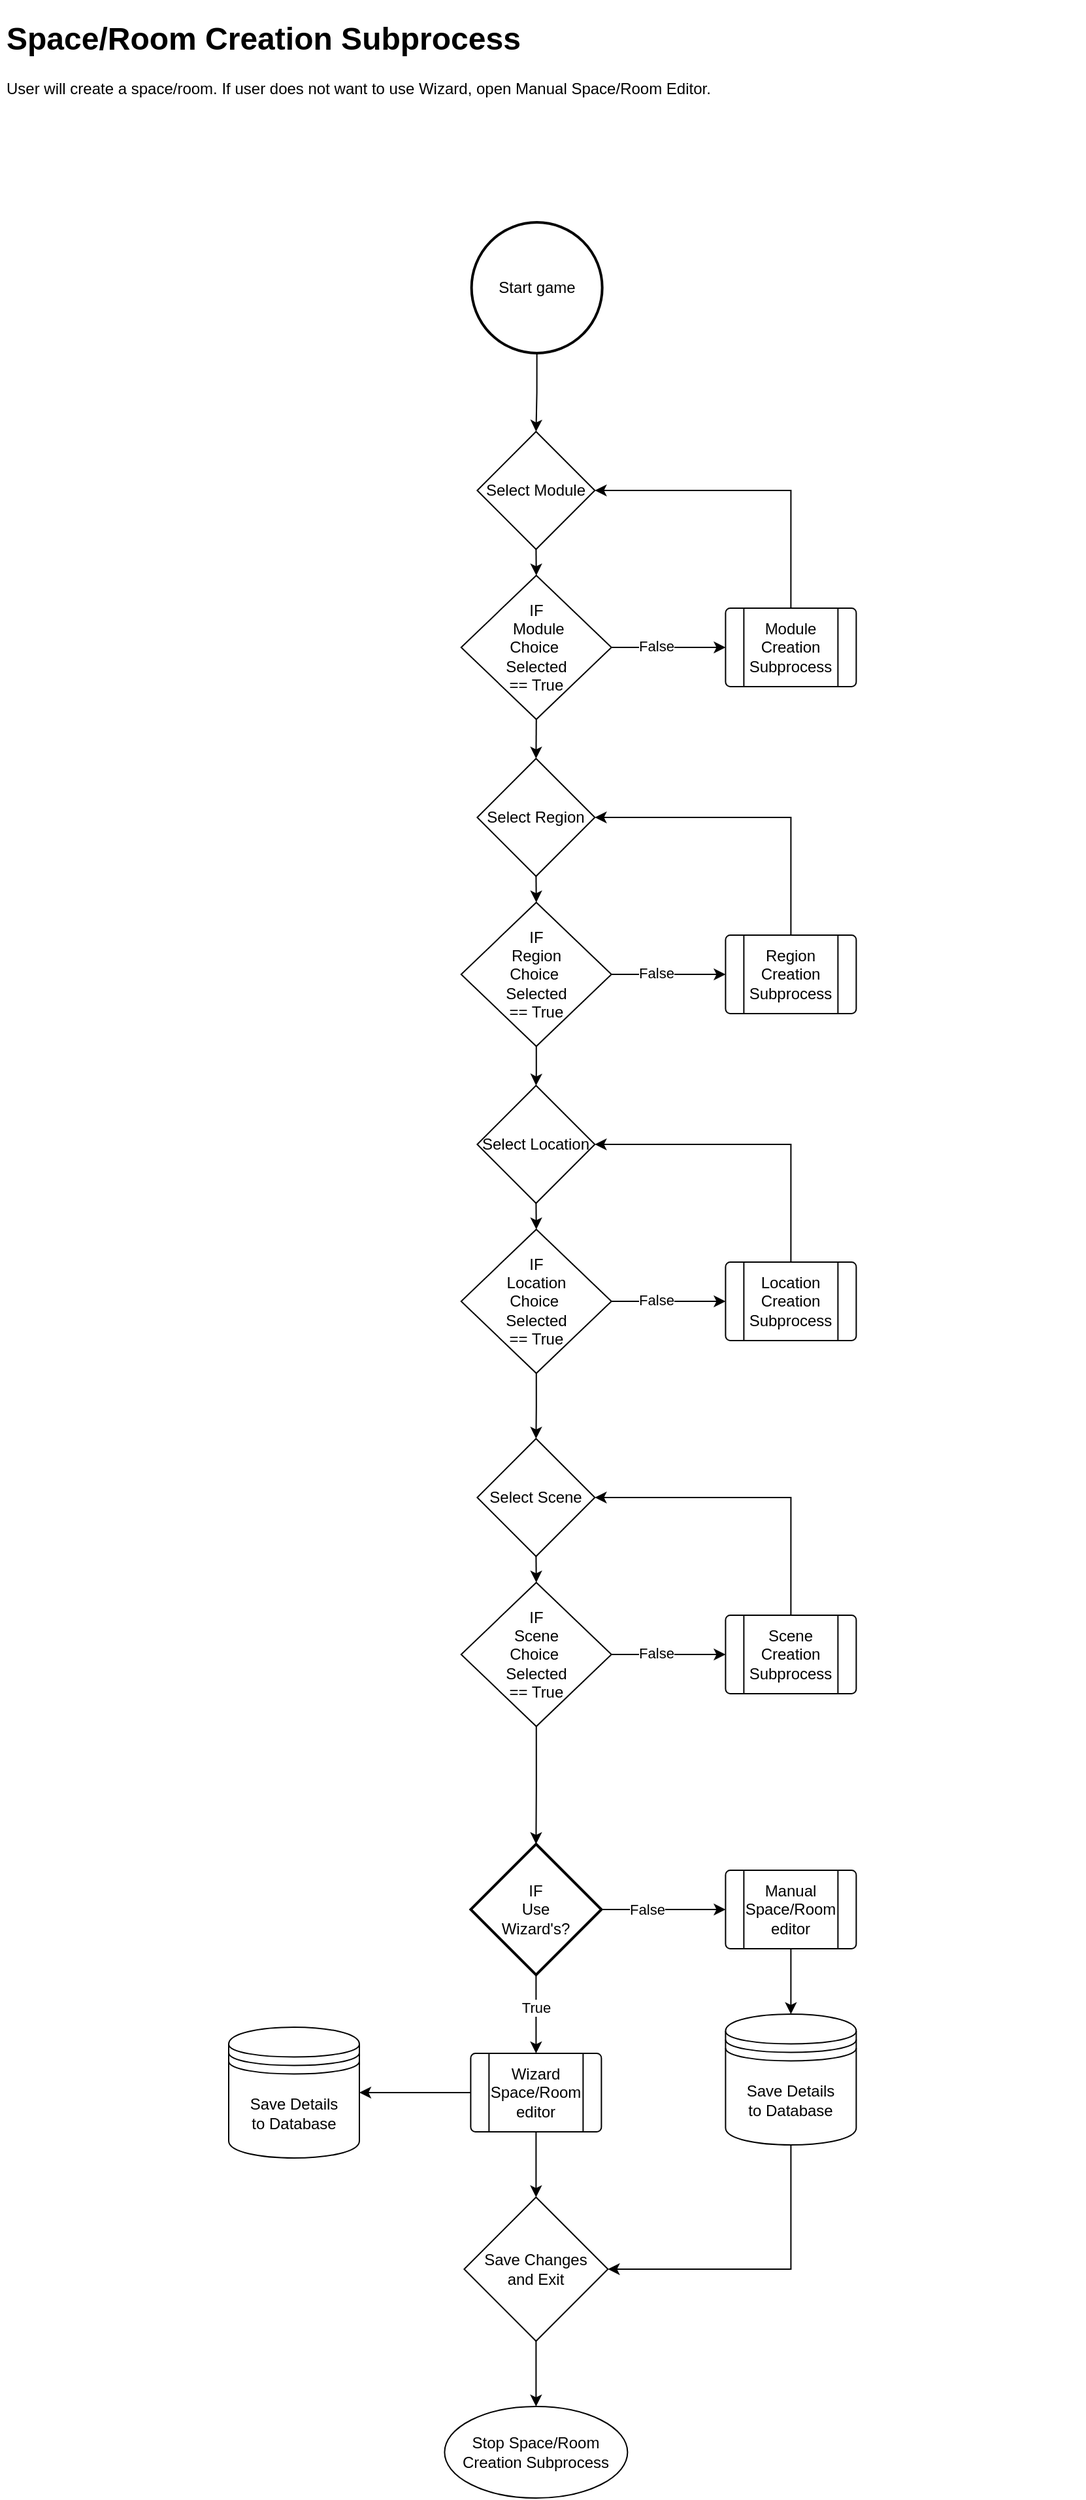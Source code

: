 <mxfile version="20.6.2" type="device"><diagram id="LsEVZn2ywElqt6WwXoec" name="Page-1"><mxGraphModel dx="1648" dy="820" grid="1" gridSize="10" guides="1" tooltips="1" connect="1" arrows="1" fold="1" page="1" pageScale="1" pageWidth="850" pageHeight="1100" math="0" shadow="0"><root><mxCell id="0"/><mxCell id="1" parent="0"/><mxCell id="-o6FsmoWaLKLcn_PNSE_-2" style="edgeStyle=orthogonalEdgeStyle;rounded=0;orthogonalLoop=1;jettySize=auto;html=1;exitX=0.5;exitY=1;exitDx=0;exitDy=0;exitPerimeter=0;entryX=0.5;entryY=0;entryDx=0;entryDy=0;" parent="1" source="-5vSoh6XbHN2hPACiJxj-1" target="-5vSoh6XbHN2hPACiJxj-4" edge="1"><mxGeometry relative="1" as="geometry"><mxPoint x="420.82" y="310" as="targetPoint"/></mxGeometry></mxCell><mxCell id="-5vSoh6XbHN2hPACiJxj-1" value="Start game" style="strokeWidth=2;html=1;shape=mxgraph.flowchart.start_2;whiteSpace=wrap;" parent="1" vertex="1"><mxGeometry x="370.82" y="170" width="100" height="100" as="geometry"/></mxCell><mxCell id="-o6FsmoWaLKLcn_PNSE_-11" style="edgeStyle=orthogonalEdgeStyle;rounded=0;orthogonalLoop=1;jettySize=auto;html=1;exitX=0.5;exitY=1;exitDx=0;exitDy=0;entryX=0.5;entryY=0;entryDx=0;entryDy=0;" parent="1" source="-5vSoh6XbHN2hPACiJxj-4" target="-o6FsmoWaLKLcn_PNSE_-10" edge="1"><mxGeometry relative="1" as="geometry"/></mxCell><mxCell id="-5vSoh6XbHN2hPACiJxj-4" value="Select Module" style="rhombus;whiteSpace=wrap;html=1;" parent="1" vertex="1"><mxGeometry x="375.19" y="330" width="90" height="90" as="geometry"/></mxCell><mxCell id="-o6FsmoWaLKLcn_PNSE_-15" style="edgeStyle=orthogonalEdgeStyle;rounded=0;orthogonalLoop=1;jettySize=auto;html=1;exitX=1;exitY=0.5;exitDx=0;exitDy=0;entryX=0;entryY=0.5;entryDx=0;entryDy=0;" parent="1" source="-o6FsmoWaLKLcn_PNSE_-10" target="-o6FsmoWaLKLcn_PNSE_-18" edge="1"><mxGeometry relative="1" as="geometry"><mxPoint x="585.19" y="494.941" as="targetPoint"/></mxGeometry></mxCell><mxCell id="-o6FsmoWaLKLcn_PNSE_-16" value="False" style="edgeLabel;html=1;align=center;verticalAlign=middle;resizable=0;points=[];" parent="-o6FsmoWaLKLcn_PNSE_-15" vertex="1" connectable="0"><mxGeometry x="-0.222" y="1" relative="1" as="geometry"><mxPoint as="offset"/></mxGeometry></mxCell><mxCell id="1-yc-NqU7wOAyaZ7Q4Mz-15" style="edgeStyle=orthogonalEdgeStyle;rounded=0;orthogonalLoop=1;jettySize=auto;html=1;exitX=0.5;exitY=1;exitDx=0;exitDy=0;entryX=0.5;entryY=0;entryDx=0;entryDy=0;" parent="1" source="-o6FsmoWaLKLcn_PNSE_-10" target="1-yc-NqU7wOAyaZ7Q4Mz-2" edge="1"><mxGeometry relative="1" as="geometry"/></mxCell><mxCell id="-o6FsmoWaLKLcn_PNSE_-10" value="IF&lt;br&gt;&amp;nbsp;Module&lt;br&gt;Choice&amp;nbsp;&lt;br&gt;Selected&lt;br&gt;== True" style="rhombus;whiteSpace=wrap;html=1;" parent="1" vertex="1"><mxGeometry x="362.88" y="440" width="115" height="110" as="geometry"/></mxCell><mxCell id="-o6FsmoWaLKLcn_PNSE_-20" style="edgeStyle=orthogonalEdgeStyle;rounded=0;orthogonalLoop=1;jettySize=auto;html=1;exitX=0.5;exitY=0;exitDx=0;exitDy=0;entryX=1;entryY=0.5;entryDx=0;entryDy=0;" parent="1" source="-o6FsmoWaLKLcn_PNSE_-18" target="-5vSoh6XbHN2hPACiJxj-4" edge="1"><mxGeometry relative="1" as="geometry"/></mxCell><mxCell id="-o6FsmoWaLKLcn_PNSE_-18" value="Module&lt;br&gt;Creation&lt;br&gt;Subprocess" style="verticalLabelPosition=middle;verticalAlign=middle;html=1;shape=process;whiteSpace=wrap;rounded=1;size=0.14;arcSize=6;labelPosition=center;align=center;" parent="1" vertex="1"><mxGeometry x="565.19" y="465" width="100" height="60" as="geometry"/></mxCell><mxCell id="1-yc-NqU7wOAyaZ7Q4Mz-1" style="edgeStyle=orthogonalEdgeStyle;rounded=0;orthogonalLoop=1;jettySize=auto;html=1;exitX=0.5;exitY=1;exitDx=0;exitDy=0;entryX=0.5;entryY=0;entryDx=0;entryDy=0;" parent="1" source="1-yc-NqU7wOAyaZ7Q4Mz-2" target="1-yc-NqU7wOAyaZ7Q4Mz-5" edge="1"><mxGeometry relative="1" as="geometry"/></mxCell><mxCell id="1-yc-NqU7wOAyaZ7Q4Mz-2" value="Select Region" style="rhombus;whiteSpace=wrap;html=1;" parent="1" vertex="1"><mxGeometry x="375.19" y="580" width="90" height="90" as="geometry"/></mxCell><mxCell id="1-yc-NqU7wOAyaZ7Q4Mz-3" style="edgeStyle=orthogonalEdgeStyle;rounded=0;orthogonalLoop=1;jettySize=auto;html=1;exitX=1;exitY=0.5;exitDx=0;exitDy=0;entryX=0;entryY=0.5;entryDx=0;entryDy=0;" parent="1" source="1-yc-NqU7wOAyaZ7Q4Mz-5" target="1-yc-NqU7wOAyaZ7Q4Mz-7" edge="1"><mxGeometry relative="1" as="geometry"><mxPoint x="585.19" y="744.941" as="targetPoint"/></mxGeometry></mxCell><mxCell id="1-yc-NqU7wOAyaZ7Q4Mz-4" value="False" style="edgeLabel;html=1;align=center;verticalAlign=middle;resizable=0;points=[];" parent="1-yc-NqU7wOAyaZ7Q4Mz-3" vertex="1" connectable="0"><mxGeometry x="-0.222" y="1" relative="1" as="geometry"><mxPoint as="offset"/></mxGeometry></mxCell><mxCell id="1-yc-NqU7wOAyaZ7Q4Mz-16" style="edgeStyle=orthogonalEdgeStyle;rounded=0;orthogonalLoop=1;jettySize=auto;html=1;exitX=0.5;exitY=1;exitDx=0;exitDy=0;" parent="1" source="1-yc-NqU7wOAyaZ7Q4Mz-5" target="1-yc-NqU7wOAyaZ7Q4Mz-9" edge="1"><mxGeometry relative="1" as="geometry"/></mxCell><mxCell id="1-yc-NqU7wOAyaZ7Q4Mz-5" value="IF&lt;br&gt;Region&lt;br&gt;Choice&amp;nbsp;&lt;br&gt;Selected&lt;br&gt;== True" style="rhombus;whiteSpace=wrap;html=1;" parent="1" vertex="1"><mxGeometry x="362.88" y="690" width="115" height="110" as="geometry"/></mxCell><mxCell id="1-yc-NqU7wOAyaZ7Q4Mz-6" style="edgeStyle=orthogonalEdgeStyle;rounded=0;orthogonalLoop=1;jettySize=auto;html=1;exitX=0.5;exitY=0;exitDx=0;exitDy=0;entryX=1;entryY=0.5;entryDx=0;entryDy=0;" parent="1" source="1-yc-NqU7wOAyaZ7Q4Mz-7" target="1-yc-NqU7wOAyaZ7Q4Mz-2" edge="1"><mxGeometry relative="1" as="geometry"/></mxCell><mxCell id="1-yc-NqU7wOAyaZ7Q4Mz-7" value="Region&lt;br&gt;Creation&lt;br&gt;Subprocess" style="verticalLabelPosition=middle;verticalAlign=middle;html=1;shape=process;whiteSpace=wrap;rounded=1;size=0.14;arcSize=6;labelPosition=center;align=center;" parent="1" vertex="1"><mxGeometry x="565.19" y="715" width="100" height="60" as="geometry"/></mxCell><mxCell id="1-yc-NqU7wOAyaZ7Q4Mz-8" style="edgeStyle=orthogonalEdgeStyle;rounded=0;orthogonalLoop=1;jettySize=auto;html=1;exitX=0.5;exitY=1;exitDx=0;exitDy=0;entryX=0.5;entryY=0;entryDx=0;entryDy=0;" parent="1" source="1-yc-NqU7wOAyaZ7Q4Mz-9" target="1-yc-NqU7wOAyaZ7Q4Mz-12" edge="1"><mxGeometry relative="1" as="geometry"/></mxCell><mxCell id="1-yc-NqU7wOAyaZ7Q4Mz-9" value="Select Location" style="rhombus;whiteSpace=wrap;html=1;" parent="1" vertex="1"><mxGeometry x="375.19" y="830" width="90" height="90" as="geometry"/></mxCell><mxCell id="1-yc-NqU7wOAyaZ7Q4Mz-10" style="edgeStyle=orthogonalEdgeStyle;rounded=0;orthogonalLoop=1;jettySize=auto;html=1;exitX=1;exitY=0.5;exitDx=0;exitDy=0;entryX=0;entryY=0.5;entryDx=0;entryDy=0;" parent="1" source="1-yc-NqU7wOAyaZ7Q4Mz-12" target="1-yc-NqU7wOAyaZ7Q4Mz-14" edge="1"><mxGeometry relative="1" as="geometry"><mxPoint x="585.19" y="994.941" as="targetPoint"/></mxGeometry></mxCell><mxCell id="1-yc-NqU7wOAyaZ7Q4Mz-11" value="False" style="edgeLabel;html=1;align=center;verticalAlign=middle;resizable=0;points=[];" parent="1-yc-NqU7wOAyaZ7Q4Mz-10" vertex="1" connectable="0"><mxGeometry x="-0.222" y="1" relative="1" as="geometry"><mxPoint as="offset"/></mxGeometry></mxCell><mxCell id="1-yc-NqU7wOAyaZ7Q4Mz-17" style="edgeStyle=orthogonalEdgeStyle;rounded=0;orthogonalLoop=1;jettySize=auto;html=1;exitX=0.5;exitY=1;exitDx=0;exitDy=0;entryX=0.5;entryY=0;entryDx=0;entryDy=0;" parent="1" source="1-yc-NqU7wOAyaZ7Q4Mz-12" target="1-yc-NqU7wOAyaZ7Q4Mz-19" edge="1"><mxGeometry relative="1" as="geometry"><mxPoint x="420.19" y="1090" as="targetPoint"/></mxGeometry></mxCell><mxCell id="1-yc-NqU7wOAyaZ7Q4Mz-12" value="IF&lt;br&gt;Location&lt;br&gt;Choice&amp;nbsp;&lt;br&gt;Selected&lt;br&gt;== True" style="rhombus;whiteSpace=wrap;html=1;" parent="1" vertex="1"><mxGeometry x="362.88" y="940" width="115" height="110" as="geometry"/></mxCell><mxCell id="1-yc-NqU7wOAyaZ7Q4Mz-13" style="edgeStyle=orthogonalEdgeStyle;rounded=0;orthogonalLoop=1;jettySize=auto;html=1;exitX=0.5;exitY=0;exitDx=0;exitDy=0;entryX=1;entryY=0.5;entryDx=0;entryDy=0;" parent="1" source="1-yc-NqU7wOAyaZ7Q4Mz-14" target="1-yc-NqU7wOAyaZ7Q4Mz-9" edge="1"><mxGeometry relative="1" as="geometry"/></mxCell><mxCell id="1-yc-NqU7wOAyaZ7Q4Mz-14" value="Location&lt;br&gt;Creation&lt;br&gt;Subprocess" style="verticalLabelPosition=middle;verticalAlign=middle;html=1;shape=process;whiteSpace=wrap;rounded=1;size=0.14;arcSize=6;labelPosition=center;align=center;" parent="1" vertex="1"><mxGeometry x="565.19" y="965" width="100" height="60" as="geometry"/></mxCell><mxCell id="1-yc-NqU7wOAyaZ7Q4Mz-18" style="edgeStyle=orthogonalEdgeStyle;rounded=0;orthogonalLoop=1;jettySize=auto;html=1;exitX=0.5;exitY=1;exitDx=0;exitDy=0;entryX=0.5;entryY=0;entryDx=0;entryDy=0;" parent="1" source="1-yc-NqU7wOAyaZ7Q4Mz-19" target="1-yc-NqU7wOAyaZ7Q4Mz-23" edge="1"><mxGeometry relative="1" as="geometry"/></mxCell><mxCell id="1-yc-NqU7wOAyaZ7Q4Mz-19" value="Select Scene" style="rhombus;whiteSpace=wrap;html=1;" parent="1" vertex="1"><mxGeometry x="375.19" y="1100" width="90" height="90" as="geometry"/></mxCell><mxCell id="1-yc-NqU7wOAyaZ7Q4Mz-20" style="edgeStyle=orthogonalEdgeStyle;rounded=0;orthogonalLoop=1;jettySize=auto;html=1;exitX=1;exitY=0.5;exitDx=0;exitDy=0;entryX=0;entryY=0.5;entryDx=0;entryDy=0;" parent="1" source="1-yc-NqU7wOAyaZ7Q4Mz-23" target="1-yc-NqU7wOAyaZ7Q4Mz-25" edge="1"><mxGeometry relative="1" as="geometry"><mxPoint x="585.19" y="1264.941" as="targetPoint"/></mxGeometry></mxCell><mxCell id="1-yc-NqU7wOAyaZ7Q4Mz-21" value="False" style="edgeLabel;html=1;align=center;verticalAlign=middle;resizable=0;points=[];" parent="1-yc-NqU7wOAyaZ7Q4Mz-20" vertex="1" connectable="0"><mxGeometry x="-0.222" y="1" relative="1" as="geometry"><mxPoint as="offset"/></mxGeometry></mxCell><mxCell id="1-yc-NqU7wOAyaZ7Q4Mz-22" style="edgeStyle=orthogonalEdgeStyle;rounded=0;orthogonalLoop=1;jettySize=auto;html=1;exitX=0.5;exitY=1;exitDx=0;exitDy=0;entryX=0.5;entryY=0;entryDx=0;entryDy=0;entryPerimeter=0;" parent="1" source="1-yc-NqU7wOAyaZ7Q4Mz-23" target="9odUDfjNiu_R43jhYpGb-11" edge="1"><mxGeometry relative="1" as="geometry"><mxPoint x="419.62" y="1396.8" as="targetPoint"/></mxGeometry></mxCell><mxCell id="1-yc-NqU7wOAyaZ7Q4Mz-23" value="IF&lt;br&gt;Scene&lt;br&gt;Choice&amp;nbsp;&lt;br&gt;Selected&lt;br&gt;== True" style="rhombus;whiteSpace=wrap;html=1;" parent="1" vertex="1"><mxGeometry x="362.88" y="1210" width="115" height="110" as="geometry"/></mxCell><mxCell id="1-yc-NqU7wOAyaZ7Q4Mz-24" style="edgeStyle=orthogonalEdgeStyle;rounded=0;orthogonalLoop=1;jettySize=auto;html=1;exitX=0.5;exitY=0;exitDx=0;exitDy=0;entryX=1;entryY=0.5;entryDx=0;entryDy=0;" parent="1" source="1-yc-NqU7wOAyaZ7Q4Mz-25" target="1-yc-NqU7wOAyaZ7Q4Mz-19" edge="1"><mxGeometry relative="1" as="geometry"/></mxCell><mxCell id="1-yc-NqU7wOAyaZ7Q4Mz-25" value="Scene&lt;br&gt;Creation&lt;br&gt;Subprocess" style="verticalLabelPosition=middle;verticalAlign=middle;html=1;shape=process;whiteSpace=wrap;rounded=1;size=0.14;arcSize=6;labelPosition=center;align=center;" parent="1" vertex="1"><mxGeometry x="565.19" y="1235" width="100" height="60" as="geometry"/></mxCell><mxCell id="9odUDfjNiu_R43jhYpGb-2" value="Stop Space/Room Creation Subprocess" style="ellipse;whiteSpace=wrap;html=1;rounded=0;" parent="1" vertex="1"><mxGeometry x="350.19" y="1840" width="140" height="70" as="geometry"/></mxCell><mxCell id="9odUDfjNiu_R43jhYpGb-3" value="Save Details&lt;br&gt;to&amp;nbsp;Database" style="shape=datastore;whiteSpace=wrap;html=1;" parent="1" vertex="1"><mxGeometry x="185" y="1550" width="100" height="100" as="geometry"/></mxCell><mxCell id="9odUDfjNiu_R43jhYpGb-4" style="edgeStyle=orthogonalEdgeStyle;rounded=0;orthogonalLoop=1;jettySize=auto;html=1;entryX=1;entryY=0.5;entryDx=0;entryDy=0;" parent="1" source="9odUDfjNiu_R43jhYpGb-6" target="9odUDfjNiu_R43jhYpGb-3" edge="1"><mxGeometry relative="1" as="geometry"/></mxCell><mxCell id="9odUDfjNiu_R43jhYpGb-5" style="edgeStyle=orthogonalEdgeStyle;rounded=0;orthogonalLoop=1;jettySize=auto;html=1;" parent="1" source="9odUDfjNiu_R43jhYpGb-6" target="9odUDfjNiu_R43jhYpGb-15" edge="1"><mxGeometry relative="1" as="geometry"/></mxCell><mxCell id="9odUDfjNiu_R43jhYpGb-6" value="Wizard&lt;br&gt;Space/Room editor" style="verticalLabelPosition=middle;verticalAlign=middle;html=1;shape=process;whiteSpace=wrap;rounded=1;size=0.14;arcSize=6;labelPosition=center;align=center;" parent="1" vertex="1"><mxGeometry x="370.19" y="1570" width="100" height="60" as="geometry"/></mxCell><mxCell id="9odUDfjNiu_R43jhYpGb-7" style="edgeStyle=orthogonalEdgeStyle;rounded=0;orthogonalLoop=1;jettySize=auto;html=1;exitX=0.5;exitY=1;exitDx=0;exitDy=0;exitPerimeter=0;" parent="1" source="9odUDfjNiu_R43jhYpGb-11" target="9odUDfjNiu_R43jhYpGb-6" edge="1"><mxGeometry relative="1" as="geometry"><Array as="points"><mxPoint x="420.19" y="1550"/><mxPoint x="420.19" y="1550"/></Array></mxGeometry></mxCell><mxCell id="9odUDfjNiu_R43jhYpGb-8" value="True" style="edgeLabel;html=1;align=center;verticalAlign=middle;resizable=0;points=[];" parent="9odUDfjNiu_R43jhYpGb-7" vertex="1" connectable="0"><mxGeometry x="-0.166" relative="1" as="geometry"><mxPoint as="offset"/></mxGeometry></mxCell><mxCell id="9odUDfjNiu_R43jhYpGb-9" style="edgeStyle=orthogonalEdgeStyle;rounded=0;orthogonalLoop=1;jettySize=auto;html=1;exitX=1;exitY=0.5;exitDx=0;exitDy=0;exitPerimeter=0;entryX=0;entryY=0.5;entryDx=0;entryDy=0;" parent="1" source="9odUDfjNiu_R43jhYpGb-11" target="9odUDfjNiu_R43jhYpGb-13" edge="1"><mxGeometry relative="1" as="geometry"><mxPoint x="575.19" y="1460" as="targetPoint"/></mxGeometry></mxCell><mxCell id="9odUDfjNiu_R43jhYpGb-10" value="False" style="edgeLabel;html=1;align=center;verticalAlign=middle;resizable=0;points=[];" parent="9odUDfjNiu_R43jhYpGb-9" vertex="1" connectable="0"><mxGeometry x="-0.269" relative="1" as="geometry"><mxPoint as="offset"/></mxGeometry></mxCell><mxCell id="9odUDfjNiu_R43jhYpGb-11" value="IF&lt;br&gt;Use&lt;br&gt;Wizard's?" style="strokeWidth=2;html=1;shape=mxgraph.flowchart.decision;whiteSpace=wrap;" parent="1" vertex="1"><mxGeometry x="370.19" y="1410" width="100" height="100" as="geometry"/></mxCell><mxCell id="9odUDfjNiu_R43jhYpGb-12" style="edgeStyle=orthogonalEdgeStyle;rounded=0;orthogonalLoop=1;jettySize=auto;html=1;exitX=0.5;exitY=1;exitDx=0;exitDy=0;entryX=0.5;entryY=0;entryDx=0;entryDy=0;" parent="1" source="9odUDfjNiu_R43jhYpGb-13" target="9odUDfjNiu_R43jhYpGb-17" edge="1"><mxGeometry relative="1" as="geometry"/></mxCell><mxCell id="9odUDfjNiu_R43jhYpGb-13" value="Manual&lt;br&gt;Space/Room editor" style="verticalLabelPosition=middle;verticalAlign=middle;html=1;shape=process;whiteSpace=wrap;rounded=1;size=0.14;arcSize=6;labelPosition=center;align=center;" parent="1" vertex="1"><mxGeometry x="565.19" y="1430" width="100" height="60" as="geometry"/></mxCell><mxCell id="9odUDfjNiu_R43jhYpGb-14" style="edgeStyle=orthogonalEdgeStyle;rounded=0;orthogonalLoop=1;jettySize=auto;html=1;exitX=0.5;exitY=1;exitDx=0;exitDy=0;" parent="1" source="9odUDfjNiu_R43jhYpGb-15" target="9odUDfjNiu_R43jhYpGb-2" edge="1"><mxGeometry relative="1" as="geometry"/></mxCell><mxCell id="9odUDfjNiu_R43jhYpGb-15" value="Save Changes &lt;br&gt;and&amp;nbsp;Exit" style="rhombus;whiteSpace=wrap;html=1;" parent="1" vertex="1"><mxGeometry x="365.19" y="1680" width="110" height="110" as="geometry"/></mxCell><mxCell id="9odUDfjNiu_R43jhYpGb-16" style="edgeStyle=orthogonalEdgeStyle;rounded=0;orthogonalLoop=1;jettySize=auto;html=1;entryX=1;entryY=0.5;entryDx=0;entryDy=0;" parent="1" source="9odUDfjNiu_R43jhYpGb-17" target="9odUDfjNiu_R43jhYpGb-15" edge="1"><mxGeometry relative="1" as="geometry"><mxPoint x="615.19" y="1740.0" as="targetPoint"/><Array as="points"><mxPoint x="615" y="1735"/></Array></mxGeometry></mxCell><mxCell id="9odUDfjNiu_R43jhYpGb-17" value="Save Details&lt;br&gt;to&amp;nbsp;Database" style="shape=datastore;whiteSpace=wrap;html=1;" parent="1" vertex="1"><mxGeometry x="565.19" y="1540" width="100" height="100" as="geometry"/></mxCell><mxCell id="cg0_bJNTdBKgUWOqiJSg-1" value="&lt;h1&gt;Space/Room Creation Subprocess&lt;/h1&gt;&lt;p&gt;User will create a space/room. If user does not want to use Wizard, open Manual Space/Room Editor.&lt;/p&gt;" style="text;html=1;strokeColor=none;fillColor=none;spacing=5;spacingTop=-20;whiteSpace=wrap;overflow=hidden;rounded=0;" vertex="1" parent="1"><mxGeometry x="10" y="10" width="830" height="120" as="geometry"/></mxCell></root></mxGraphModel></diagram></mxfile>